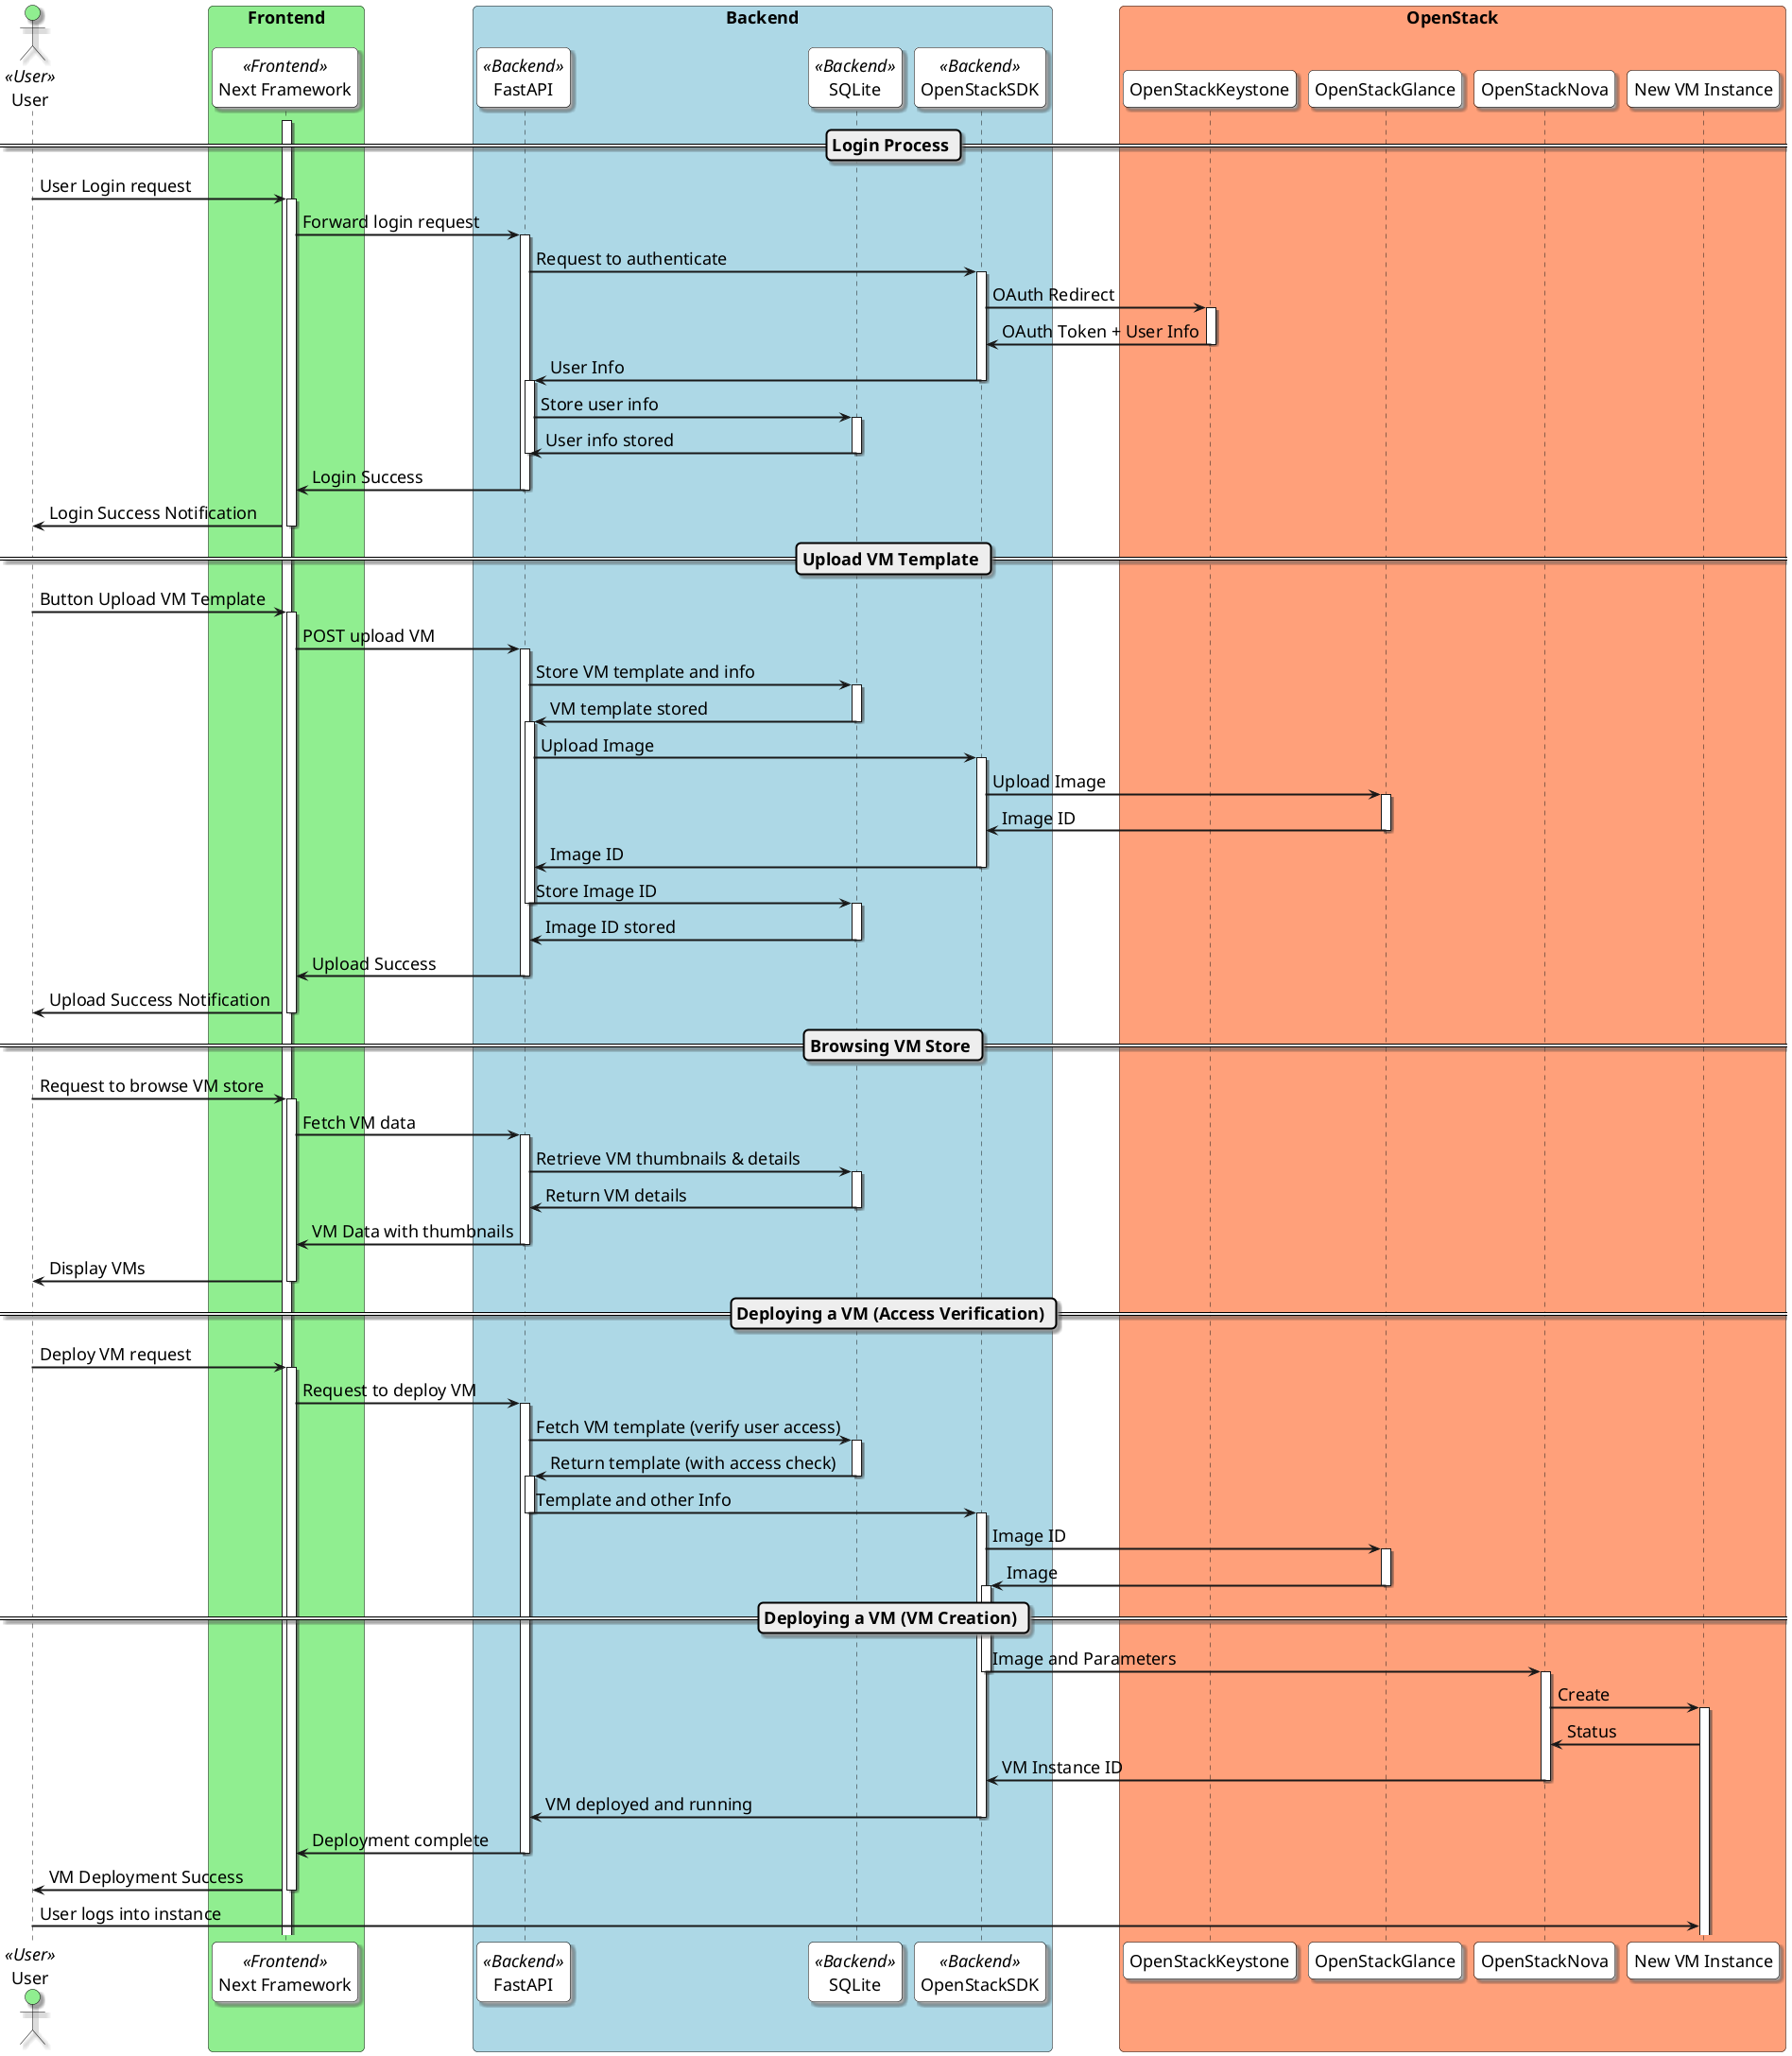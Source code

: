 @startuml
skinparam backgroundColor #FFFFFF
skinparam shadowing true
skinparam roundcorner 10
skinparam defaultFontSize 18
skinparam ArrowThickness 2

skinparam actor {
    BackgroundColor<<User>> #LightGreen
    BorderColor<<User>> Black
}

skinparam participant {
    BackgroundColor #FFFFFF
    BorderColor #000000
    FontColor Black
    ArrowColor Black
}

actor User as U <<User>>
participant "Next Framework" as NextFramework <<Frontend>>
participant FastAPI as FastAPI <<Backend>>
participant SQLite as SQLite <<Backend>>
participant OpenStackSDK as OpenStackSDK <<Backend>>

box "Frontend" #LightGreen
    participant NextFramework
end box

box "Backend" #LightBlue
    participant FastAPI
    participant SQLite
    participant OpenStackSDK
end box

box "OpenStack" #LightSalmon
    participant OpenStackKeystone
    participant OpenStackGlance
    participant OpenStackNova
    participant "New VM Instance" as VMInstance
end box

== Login Process ==
activate NextFramework
U -> NextFramework: User Login request
activate NextFramework
NextFramework -> FastAPI: Forward login request
activate FastAPI
FastAPI -> OpenStackSDK: Request to authenticate
activate OpenStackSDK
OpenStackSDK -> OpenStackKeystone: OAuth Redirect
activate OpenStackKeystone
OpenStackKeystone -> OpenStackSDK: OAuth Token + User Info
deactivate OpenStackKeystone
OpenStackSDK -> FastAPI: User Info
deactivate OpenStackSDK
activate FastAPI
FastAPI -> SQLite: Store user info
activate SQLite
SQLite -> FastAPI: User info stored
deactivate SQLite
deactivate FastAPI
FastAPI -> NextFramework: Login Success
deactivate FastAPI
NextFramework -> U: Login Success Notification
deactivate NextFramework

== Upload VM Template ==
U -> NextFramework: Button Upload VM Template
activate NextFramework
NextFramework -> FastAPI: POST upload VM
activate FastAPI
FastAPI -> SQLite: Store VM template and info
activate SQLite
SQLite -> FastAPI: VM template stored
deactivate SQLite
activate FastAPI
FastAPI -> OpenStackSDK: Upload Image
activate OpenStackSDK
OpenStackSDK -> OpenStackGlance: Upload Image
activate OpenStackGlance
OpenStackGlance -> OpenStackSDK: Image ID
deactivate OpenStackGlance
OpenStackSDK -> FastAPI: Image ID
deactivate OpenStackSDK
FastAPI -> SQLite: Store Image ID
deactivate FastAPI
activate SQLite
SQLite -> FastAPI: Image ID stored
deactivate SQLite
FastAPI -> NextFramework: Upload Success
deactivate FastAPI
NextFramework -> U: Upload Success Notification
deactivate NextFramework

== Browsing VM Store ==
U -> NextFramework: Request to browse VM store
activate NextFramework
NextFramework -> FastAPI: Fetch VM data
activate FastAPI
FastAPI -> SQLite: Retrieve VM thumbnails & details
activate SQLite
SQLite -> FastAPI: Return VM details
deactivate SQLite
FastAPI -> NextFramework: VM Data with thumbnails
deactivate FastAPI
NextFramework -> U: Display VMs
deactivate NextFramework


== Deploying a VM (Access Verification) ==

U -> NextFramework: Deploy VM request
activate NextFramework
NextFramework -> FastAPI: Request to deploy VM
activate FastAPI
FastAPI -> SQLite: Fetch VM template (verify user access)
activate SQLite
SQLite -> FastAPI: Return template (with access check)
deactivate SQLite
activate FastAPI
FastAPI -> OpenStackSDK: Template and other Info
deactivate FastAPI
activate OpenStackSDK
OpenStackSDK -> OpenStackGlance: Image ID
activate OpenStackGlance
OpenStackGlance -> OpenStackSDK: Image
deactivate OpenStackGlance
activate OpenStackSDK

== Deploying a VM (VM Creation) ==
OpenStackSDK -> OpenStackNova: Image and Parameters
deactivate OpenStackSDK
activate OpenStackNova
OpenStackNova -> VMInstance: Create
activate VMInstance
VMInstance -> OpenStackNova: Status
OpenStackNova -> OpenStackSDK: VM Instance ID
deactivate OpenStackNova
OpenStackSDK -> FastAPI: VM deployed and running
deactivate OpenStackSDK
FastAPI -> NextFramework: Deployment complete
deactivate FastAPI
NextFramework -> U: VM Deployment Success
deactivate NextFramework

U -> VMInstance: User logs into instance
@enduml
